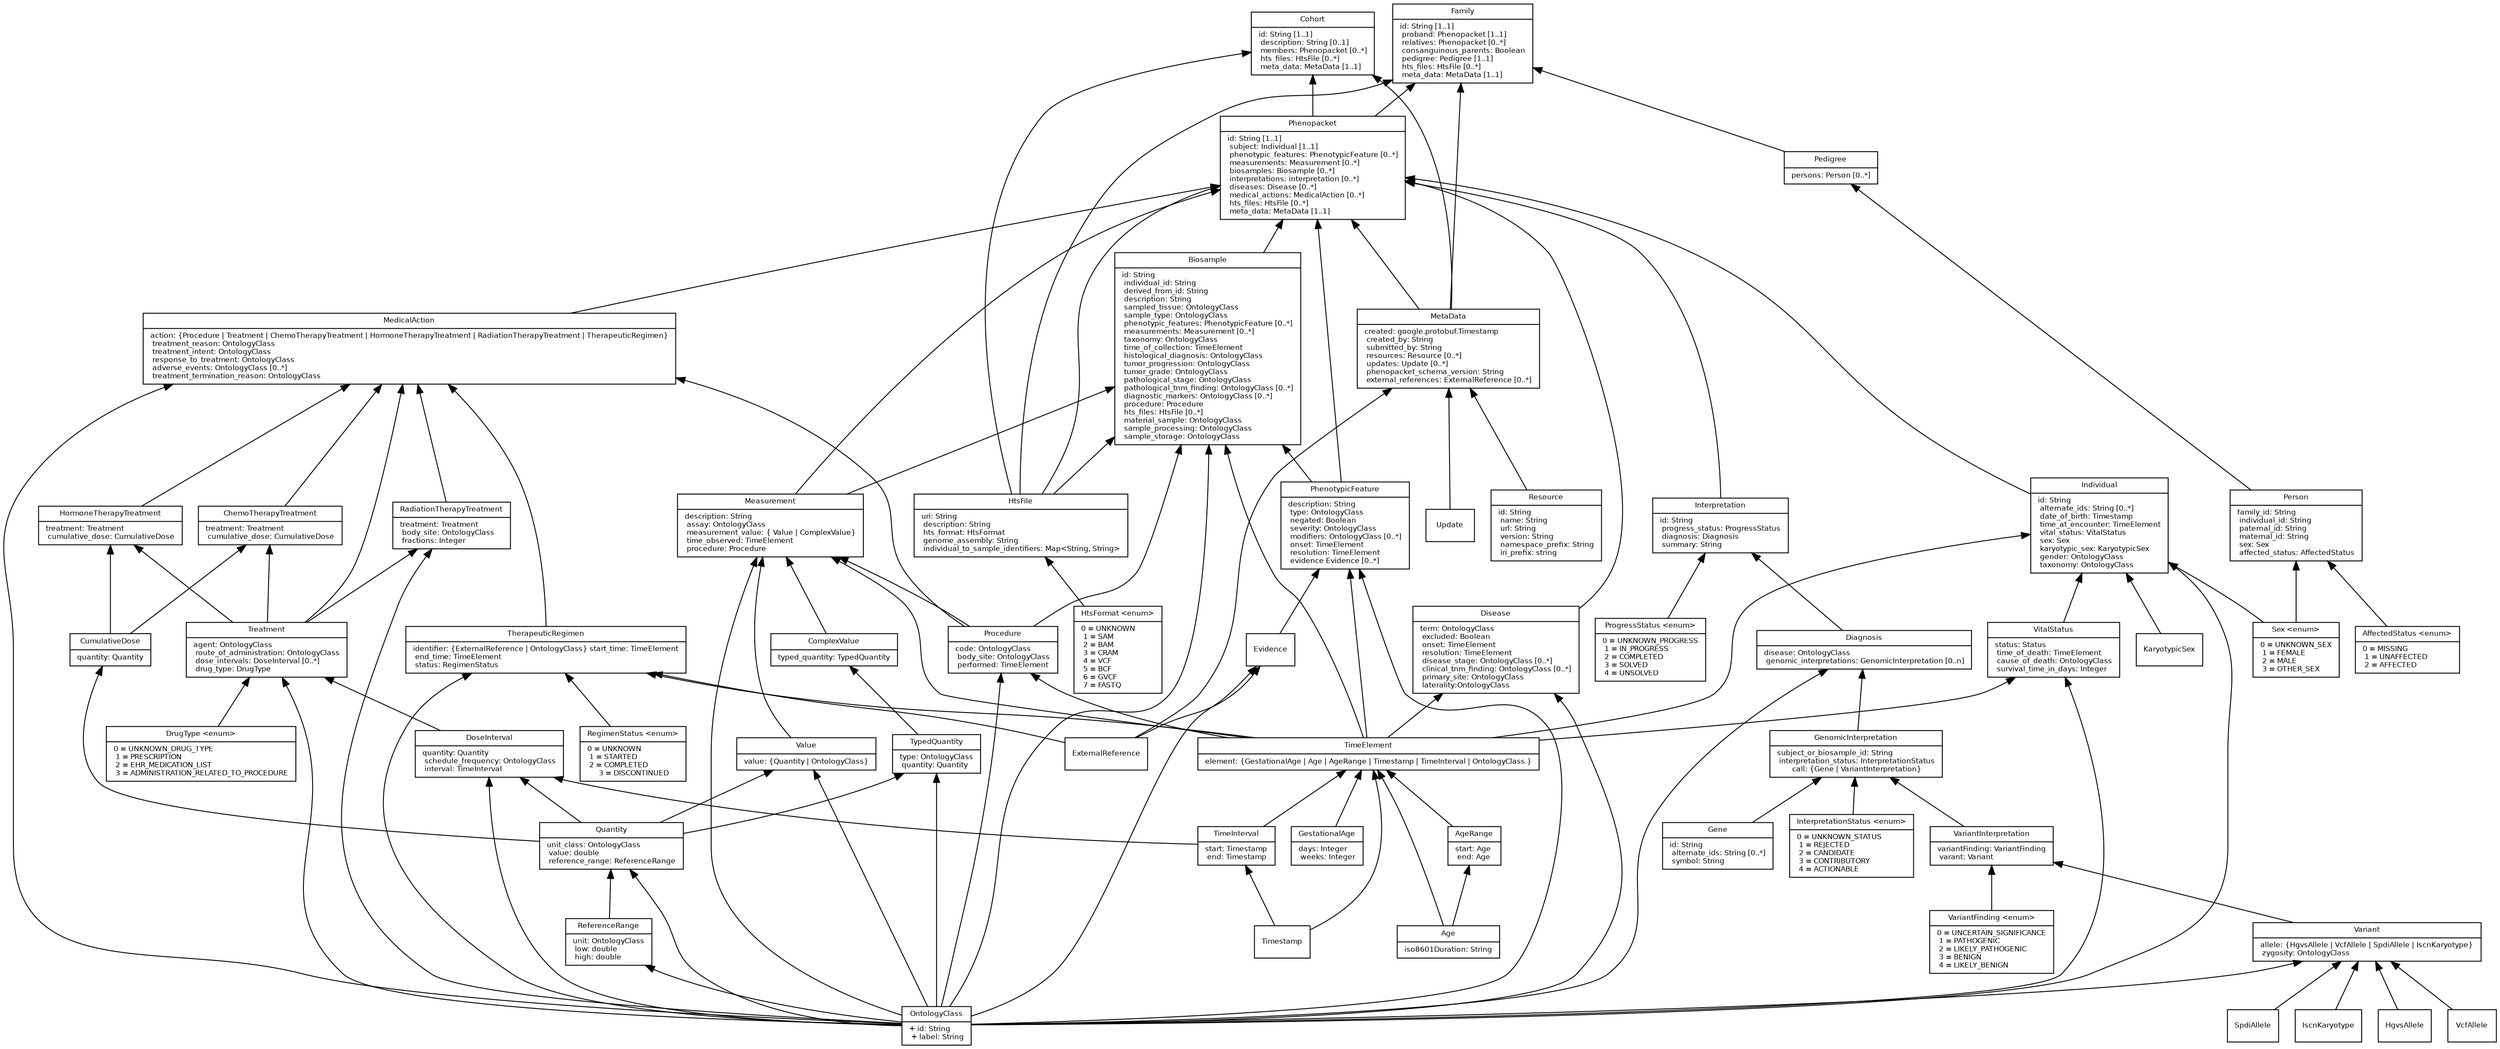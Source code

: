 // Generated using https://edotor.net/
// See https://graphviz.gitlab.io/
digraph phenopacket_schema_v2 {
    fontname = "Bitstream Vera Sans"
    fontsize = 8
    rankdir = BT

    node [
    fontname = "Bitstream Vera Sans"
    fontsize = 8
    shape = "record"
    ]

    edge [
    fontname = "Bitstream Vera Sans"
    fontsize = 8
    ]

    // base.proto
    subgraph base {
        OntologyClass [
    label = "{OntologyClass | + id: String\l + label: String\l}"
    ]

    MetaData [
    label = "{MetaData| created: google.protobuf.Timestamp\l created_by: String\l submitted_by: String\l resources: Resource [0..*]\l updates: Update [0..*]\l phenopacket_schema_version: String\l external_references: ExternalReference [0..*]\l}"
    ]

    Resource [
    label = "{Resource| id: String\l name: String\l url: String\l version: String\l namespace_prefix: String\l iri_prefix: string\l}"
    ]

    Value [
    label = "{Value| value: \{Quantity \| OntologyClass\} }"
    ]

    ComplexValue [
    label = "{ComplexValue| typed_quantity: TypedQuantity\l}"
    ]

    TypedQuantity [
    label = "{TypedQuantity| type: OntologyClass\l quantity: Quantity\l}"
    ]

    Quantity [
    label = "{Quantity| unit_class: OntologyClass\l value: double\l reference_range: ReferenceRange\l}"
    ]

    ReferenceRange [
    label = "{ReferenceRange| unit: OntologyClass\l low: double\l high: double\l}"
    ]

    Sex [
    label = "{Sex \<enum\>| 0 = UNKNOWN_SEX\l 1 = FEMALE\l 2 = MALE\l 3 = OTHER_SEX\l}"
    ]

    Procedure [
    label = "{Procedure| code: OntologyClass\l body_site: OntologyClass\l performed: TimeElement\l}"
    ]

    GestationalAge [
    label = "{GestationalAge| days: Integer\l weeks: Integer\l}"
    ]

    Age [
    label = "{Age| iso8601Duration: String\l}"
    ]

    AgeRange [
    label = "{AgeRange| start: Age\l end: Age\l}"
    ]

    TimeInterval [
    label = "{TimeInterval| start: Timestamp\l end: Timestamp\l}"
    ]

    TimeElement [
    label = "{TimeElement| element: \{GestationalAge \| Age \| AgeRange \| Timestamp \| TimeInterval \| OntologyClass \}}"
    ]

    // base.proto
        OntologyClass
    Resource -> MetaData
    Update -> MetaData
    ExternalReference -> MetaData
    ExternalReference -> Evidence
    OntologyClass -> Evidence

    OntologyClass -> Value
    Quantity -> Value

    TypedQuantity -> ComplexValue
    OntologyClass -> TypedQuantity
    Quantity -> TypedQuantity
    OntologyClass -> Quantity
    ReferenceRange -> Quantity
    OntologyClass -> ReferenceRange

    Sex
    KaryotypicSex

    OntologyClass -> Procedure
    TimeElement -> Procedure

    GestationalAge -> TimeElement
    Age -> TimeElement
    Age -> AgeRange
    AgeRange -> TimeElement
    Timestamp -> TimeInterval
    Timestamp -> TimeElement
    TimeInterval -> TimeElement
    }

    // biosample.proto
    Biosample [
    label = "{Biosample| id: String\l individual_id: String\l derived_from_id: String\l description: String\l sampled_tissue: OntologyClass\l sample_type: OntologyClass\l phenotypic_features: PhenotypicFeature [0..*]\l measurements: Measurement [0..*]\l taxonomy: OntologyClass\l time_of_collection: TimeElement\l histological_diagnosis: OntologyClass\l tumor_progression: OntologyClass\l tumor_grade: OntologyClass\l pathological_stage: OntologyClass\l pathological_tnm_finding: OntologyClass [0..*]\l diagnostic_markers: OntologyClass [0..*]\l procedure: Procedure\l hts_files: HtsFile [0..*]\l material_sample: OntologyClass\l sample_processing: OntologyClass\l sample_storage: OntologyClass\l}"
    ]

    OntologyClass -> Biosample
    PhenotypicFeature -> Biosample
    Procedure -> Biosample
    HtsFile -> Biosample
    TimeElement -> Biosample
    Measurement -> Biosample


    // disease.proto
    Disease [
    label = "{Disease| term: OntologyClass\l excluded: Boolean\l onset: TimeElement\l resolution: TimeElement\l disease_stage: OntologyClass [0..*]\l clinical_tnm_finding: OntologyClass [0..*]\l primary_site: OntologyClass\l laterality:OntologyClass\l}"
    ]
    OntologyClass -> Disease
    TimeElement -> Disease

    // genome.proto
    HtsFile [
    label = "{HtsFile| uri: String\l description: String\l hts_format: HtsFormat\l genome_assembly: String\l individual_to_sample_identifiers: Map\<String, String\>\l}"
    ]

    HtsFormat [
    label = "{HtsFormat \<enum\>| 0 = UNKNOWN\l 1 = SAM\l 2 = BAM\l 3 = CRAM\l 4 = VCF\l 5 = BCF\l 6 = GVCF\l 7 = FASTQ\l }"
    ]

    Gene [
    label= "{Gene| id: String\l alternate_ids: String [0..*]\l symbol: String\l}"
    ]

    Variant [
    label = "{Variant| allele: \{\HgvsAllele \| VcfAllele \| SpdiAllele \| IscnKaryotype\}\l zygosity: OntologyClass\l}"
    ]
    subgraph genomeProto {
    HtsFormat -> HtsFile
    Gene
    OntologyClass -> Variant
    HgvsAllele -> Variant
    VcfAllele -> Variant
    SpdiAllele -> Variant
    IscnKaryotype -> Variant
    }

    // individual.proto
    Individual [
    label = "{Individual| id: String\l alternate_ids: String [0..*]\l date_of_birth: Timestamp\l time_at_encounter: TimeElement\l vital_status: VitalStatus\l sex: Sex\l karyotypic_sex: KaryotypicSex\l gender: OntologyClass\l taxonomy: OntologyClass\l}"
    ]

    VitalStatus [
    label = "{VitalStatus| status: Status\l time_of_death: TimeElement\l cause_of_death: OntologyClass\l survival_time_in_days: Integer\l}"
    ]
    TimeElement -> Individual
    VitalStatus -> Individual
    Sex -> Individual
    KaryotypicSex -> Individual
    OntologyClass -> Individual

    TimeElement -> VitalStatus
    OntologyClass -> VitalStatus

    // interpretation.proto
    Interpretation [
    label= "{Interpretation| id: String\l progress_status: ProgressStatus\l  diagnosis: Diagnosis\l summary: String\l}"
    ]

    ProgressStatus [
    label = "{ProgressStatus \<enum\>| 0 = UNKNOWN_PROGRESS\l 1 = IN_PROGRESS\l  2 = COMPLETED\l 3 = SOLVED\l 4 = UNSOLVED\l}"
    ]

    Diagnosis [
    label = "{Diagnosis| disease: OntologyClass\l genomic_interpretations: GenomicInterpretation [0..n]\l}"
    ]

    GenomicInterpretation [
    label = "{GenomicInterpretation| subject_or_biosample_id: String\l interpretation_status: InterpretationStatus\l call: \{Gene \| VariantInterpretation\}}"
    ]

    InterpretationStatus [
    label = "{InterpretationStatus \<enum\>| 0 = UNKNOWN_STATUS\l 1 =        REJECTED\l 2 = CANDIDATE\l 3 = CONTRIBUTORY\l 4 = ACTIONABLE\l}"
    ]

    VariantInterpretation [
    label = "{VariantInterpretation| variantFinding: VariantFinding\l varant: Variant\l}"
    ]

    VariantFinding [
    label = "{VariantFinding \<enum\>|  0 = UNCERTAIN_SIGNIFICANCE\l 1 =       PATHOGENIC\l 2 = LIKELY_PATHOGENIC\l 3 = BENIGN\l 4 = LIKELY_BENIGN\l}"
    ]

    subgraph interpretationProto {
    label = "interpretation"
    ProgressStatus -> Interpretation
    Diagnosis -> Interpretation

    OntologyClass -> Diagnosis
    GenomicInterpretation -> Diagnosis

    InterpretationStatus -> GenomicInterpretation
    Gene -> GenomicInterpretation
    VariantInterpretation -> GenomicInterpretation

    VariantFinding -> VariantInterpretation
    Variant -> VariantInterpretation
    }

    // measurement.proto
    Measurement [
    label = "{Measurement|  description: String\l assay: OntologyClass\l measurement_value: \{ Value \| ComplexValue\}\l time_observed: TimeElement\l procedure: Procedure\l }"
    ]
    subgraph measurementProto {
    OntologyClass -> Measurement
    Value -> Measurement
    ComplexValue -> Measurement
    TimeElement -> Measurement
    Procedure -> Measurement
    }

    // medical_action.proto
    MedicalAction [
    label = "{MedicalAction| action: \{\Procedure \| Treatment \| ChemoTherapyTreatment \| HormoneTherapyTreatment \| RadiationTherapyTreatment \| TherapeuticRegimen\}\l treatment_reason: OntologyClass\l treatment_intent: OntologyClass\l response_to_treatment: OntologyClass\l adverse_events: OntologyClass [0..*]\l treatment_termination_reason: OntologyClass\l}"
    ]

    Treatment [
    label = "{Treatment| agent: OntologyClass\l route_of_administration: OntologyClass\l dose_intervals: DoseInterval [0..*]\l drug_type: DrugType\l }"
    ]

    ChemoTherapyTreatment [
    label = "{ChemoTherapyTreatment| treatment: Treatment\l cumulative_dose: CumulativeDose\l}"
    ]

    HormoneTherapyTreatment [
    label = "{HormoneTherapyTreatment| treatment: Treatment\l cumulative_dose: CumulativeDose\l}"
    ]

    RadiationTherapyTreatment [
    label = "{RadiationTherapyTreatment| treatment: Treatment\l body_site: OntologyClass\l fractions: Integer\l}"
    ]

    TherapeuticRegimen [
    label = "{TherapeuticRegimen| identifier: \{ExternalReference \| OntologyClass\} start_time: TimeElement\l end_time: TimeElement\l status: RegimenStatus\l}"
    ]

    RegimenStatus [
    label = "{RegimenStatus \<enum\>| 0 = UNKNOWN\l 1 = STARTED\l 2 = COMPLETED\l 3 = DISCONTINUED}"
    ]

    CumulativeDose [
    label = "{CumulativeDose| quantity: Quantity\l}"
    ]

    DoseInterval [
    label = "{DoseInterval| quantity: Quantity\l schedule_frequency: OntologyClass\l interval: TimeInterval\l}"
    ]
    DrugType [
    label = "{DrugType \<enum\>| 0 = UNKNOWN_DRUG_TYPE\l 1 = PRESCRIPTION\l 2 = EHR_MEDICATION_LIST\l 3 = ADMINISTRATION_RELATED_TO_PROCEDURE\l}"
    ]

    subgraph medicalActionProto {
    OntologyClass -> MedicalAction
    Procedure -> MedicalAction
    Treatment -> MedicalAction
    ChemoTherapyTreatment -> MedicalAction
    HormoneTherapyTreatment -> MedicalAction
    RadiationTherapyTreatment -> MedicalAction
    TherapeuticRegimen -> MedicalAction

    OntologyClass -> Treatment
    DoseInterval -> Treatment
    DrugType -> Treatment

    Quantity -> DoseInterval
    OntologyClass -> DoseInterval
    TimeInterval -> DoseInterval

    Quantity -> CumulativeDose

    Treatment -> ChemoTherapyTreatment
    CumulativeDose -> ChemoTherapyTreatment

    Treatment -> HormoneTherapyTreatment
    CumulativeDose -> HormoneTherapyTreatment

    Treatment -> RadiationTherapyTreatment
    OntologyClass -> RadiationTherapyTreatment

    ExternalReference -> TherapeuticRegimen
    OntologyClass -> TherapeuticRegimen
    TimeElement -> TherapeuticRegimen
    RegimenStatus -> TherapeuticRegimen
    }

    // pedigree.proto
    Pedigree [
    label = "{Pedigree| persons: Person [0..*]\l}"
    ]

    Person [
    label = "{Person| family_id: String\l individual_id: String\l paternal_id: String\l maternal_id: String\l sex: Sex\l affected_status: AffectedStatus\l}"
    ]

    AffectedStatus [
    label = "{AffectedStatus \<enum\>| 0 = MISSING\l 1 = UNAFFECTED\l 2 = AFFECTED\l}"
    ]

    subgraph pedigreeProto {
    Person -> Pedigree

    Sex -> Person
    AffectedStatus -> Person
    }

    // phenotypic_feature.proto
    PhenotypicFeature [
    label = "{PhenotypicFeature| description: String\l type: OntologyClass\l negated: Boolean\l severity: OntologyClass\l modifiers: OntologyClass [0..*]\l onset: TimeElement\l resolution: TimeElement\l evidence Evidence [0..*]\l}"
    ]
    OntologyClass -> PhenotypicFeature
    TimeElement -> PhenotypicFeature
    Evidence -> PhenotypicFeature

    // phenopackets.proto
    Phenopacket [
    label = "{Phenopacket| id: String [1..1]\l subject: Individual [1..1]\l phenotypic_features: PhenotypicFeature [0..*]\l measurements: Measurement [0..*]\l biosamples: Biosample [0..*]\l interpretations: interpretation [0..*]\l diseases: Disease [0..*]\l medical_actions: MedicalAction [0..*]\l hts_files: HtsFile [0..*]\l meta_data: MetaData [1..1]\l}"
    ]

    Family [
    label = "{Family| id: String [1..1]\l proband: Phenopacket [1..1]\l relatives: Phenopacket [0..*]\l consanguinous_parents: Boolean\l pedigree: Pedigree [1..1]\l hts_files: HtsFile [0..*]\l meta_data: MetaData [1..1]\l}"
    ]

    Cohort [
    label = "{Cohort| id: String [1..1]\l description: String [0..1]\l members: Phenopacket [0..*]\l hts_files: HtsFile [0..*]\l meta_data: MetaData [1..1]\l}"
    ]
    subgraph phenopacketsProto {
    Individual -> Phenopacket
    PhenotypicFeature -> Phenopacket
    Measurement -> Phenopacket
    Biosample -> Phenopacket
    Interpretation -> Phenopacket
    Disease -> Phenopacket
    MedicalAction -> Phenopacket
    HtsFile -> Phenopacket
    MetaData -> Phenopacket

    Phenopacket -> Family
    Pedigree -> Family
    HtsFile -> Family
    MetaData -> Family

    Phenopacket -> Cohort
    HtsFile -> Cohort
    MetaData -> Cohort
    }

}
